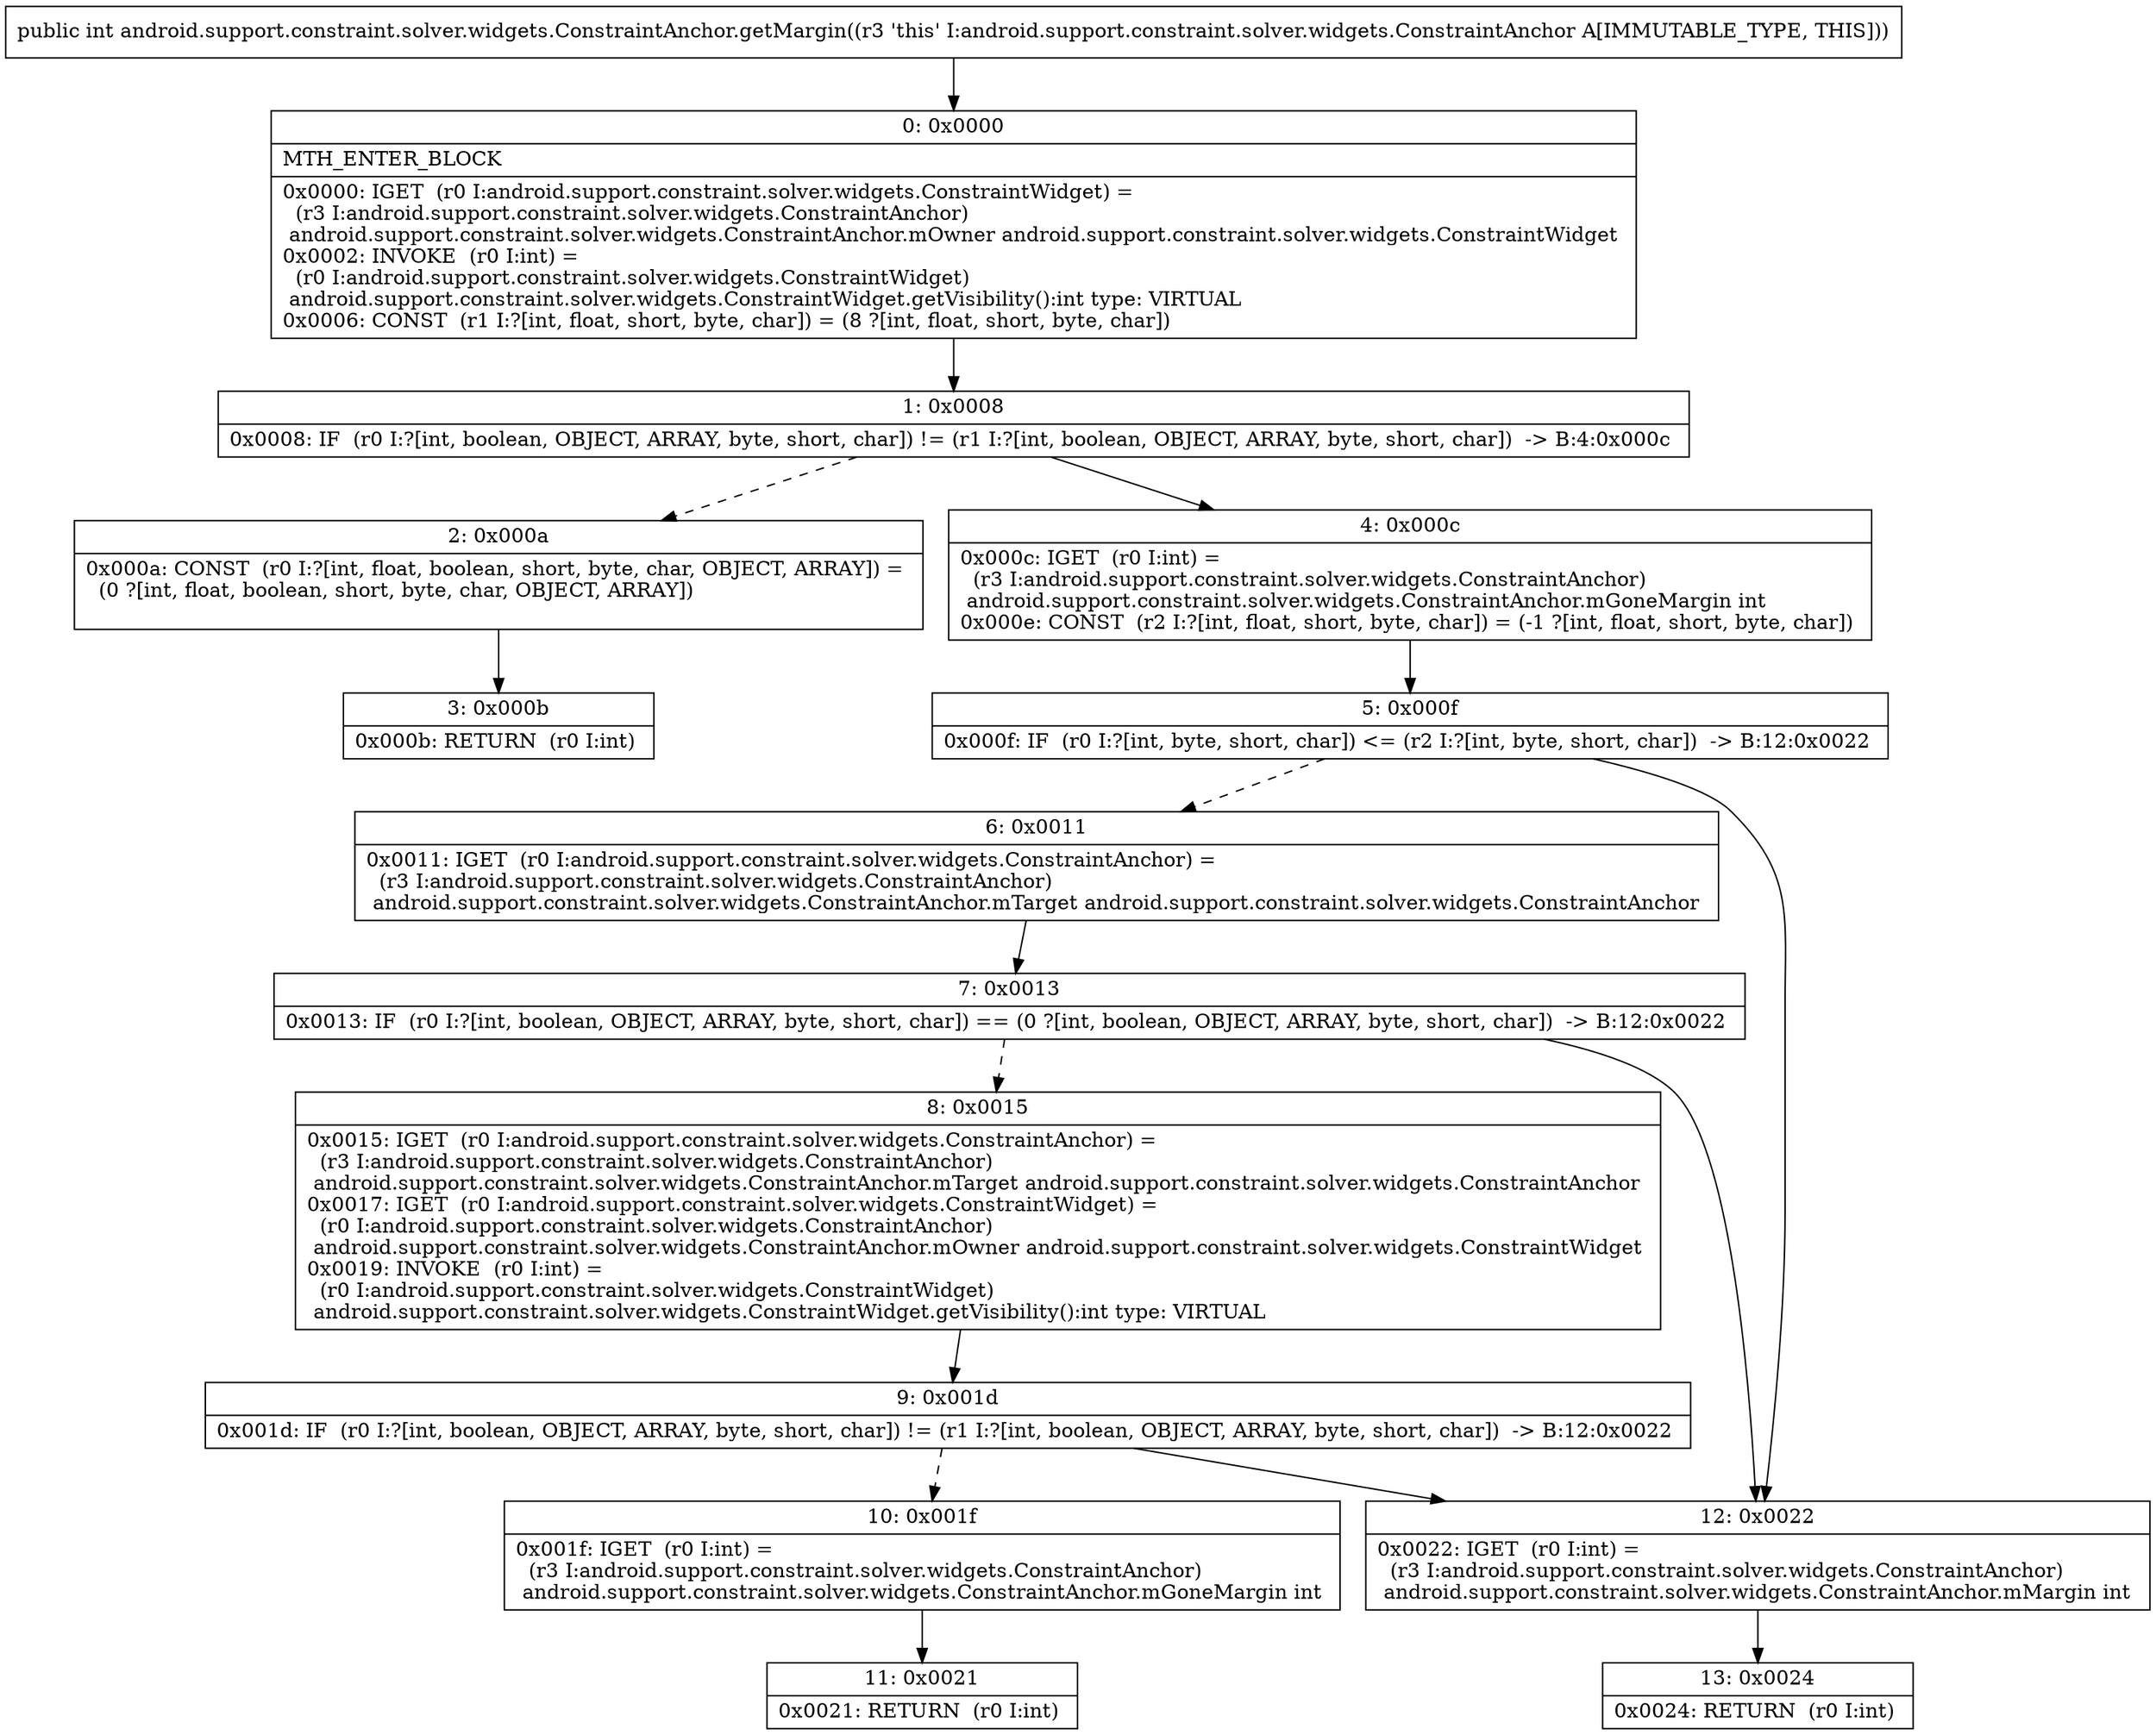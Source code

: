 digraph "CFG forandroid.support.constraint.solver.widgets.ConstraintAnchor.getMargin()I" {
Node_0 [shape=record,label="{0\:\ 0x0000|MTH_ENTER_BLOCK\l|0x0000: IGET  (r0 I:android.support.constraint.solver.widgets.ConstraintWidget) = \l  (r3 I:android.support.constraint.solver.widgets.ConstraintAnchor)\l android.support.constraint.solver.widgets.ConstraintAnchor.mOwner android.support.constraint.solver.widgets.ConstraintWidget \l0x0002: INVOKE  (r0 I:int) = \l  (r0 I:android.support.constraint.solver.widgets.ConstraintWidget)\l android.support.constraint.solver.widgets.ConstraintWidget.getVisibility():int type: VIRTUAL \l0x0006: CONST  (r1 I:?[int, float, short, byte, char]) = (8 ?[int, float, short, byte, char]) \l}"];
Node_1 [shape=record,label="{1\:\ 0x0008|0x0008: IF  (r0 I:?[int, boolean, OBJECT, ARRAY, byte, short, char]) != (r1 I:?[int, boolean, OBJECT, ARRAY, byte, short, char])  \-\> B:4:0x000c \l}"];
Node_2 [shape=record,label="{2\:\ 0x000a|0x000a: CONST  (r0 I:?[int, float, boolean, short, byte, char, OBJECT, ARRAY]) = \l  (0 ?[int, float, boolean, short, byte, char, OBJECT, ARRAY])\l \l}"];
Node_3 [shape=record,label="{3\:\ 0x000b|0x000b: RETURN  (r0 I:int) \l}"];
Node_4 [shape=record,label="{4\:\ 0x000c|0x000c: IGET  (r0 I:int) = \l  (r3 I:android.support.constraint.solver.widgets.ConstraintAnchor)\l android.support.constraint.solver.widgets.ConstraintAnchor.mGoneMargin int \l0x000e: CONST  (r2 I:?[int, float, short, byte, char]) = (\-1 ?[int, float, short, byte, char]) \l}"];
Node_5 [shape=record,label="{5\:\ 0x000f|0x000f: IF  (r0 I:?[int, byte, short, char]) \<= (r2 I:?[int, byte, short, char])  \-\> B:12:0x0022 \l}"];
Node_6 [shape=record,label="{6\:\ 0x0011|0x0011: IGET  (r0 I:android.support.constraint.solver.widgets.ConstraintAnchor) = \l  (r3 I:android.support.constraint.solver.widgets.ConstraintAnchor)\l android.support.constraint.solver.widgets.ConstraintAnchor.mTarget android.support.constraint.solver.widgets.ConstraintAnchor \l}"];
Node_7 [shape=record,label="{7\:\ 0x0013|0x0013: IF  (r0 I:?[int, boolean, OBJECT, ARRAY, byte, short, char]) == (0 ?[int, boolean, OBJECT, ARRAY, byte, short, char])  \-\> B:12:0x0022 \l}"];
Node_8 [shape=record,label="{8\:\ 0x0015|0x0015: IGET  (r0 I:android.support.constraint.solver.widgets.ConstraintAnchor) = \l  (r3 I:android.support.constraint.solver.widgets.ConstraintAnchor)\l android.support.constraint.solver.widgets.ConstraintAnchor.mTarget android.support.constraint.solver.widgets.ConstraintAnchor \l0x0017: IGET  (r0 I:android.support.constraint.solver.widgets.ConstraintWidget) = \l  (r0 I:android.support.constraint.solver.widgets.ConstraintAnchor)\l android.support.constraint.solver.widgets.ConstraintAnchor.mOwner android.support.constraint.solver.widgets.ConstraintWidget \l0x0019: INVOKE  (r0 I:int) = \l  (r0 I:android.support.constraint.solver.widgets.ConstraintWidget)\l android.support.constraint.solver.widgets.ConstraintWidget.getVisibility():int type: VIRTUAL \l}"];
Node_9 [shape=record,label="{9\:\ 0x001d|0x001d: IF  (r0 I:?[int, boolean, OBJECT, ARRAY, byte, short, char]) != (r1 I:?[int, boolean, OBJECT, ARRAY, byte, short, char])  \-\> B:12:0x0022 \l}"];
Node_10 [shape=record,label="{10\:\ 0x001f|0x001f: IGET  (r0 I:int) = \l  (r3 I:android.support.constraint.solver.widgets.ConstraintAnchor)\l android.support.constraint.solver.widgets.ConstraintAnchor.mGoneMargin int \l}"];
Node_11 [shape=record,label="{11\:\ 0x0021|0x0021: RETURN  (r0 I:int) \l}"];
Node_12 [shape=record,label="{12\:\ 0x0022|0x0022: IGET  (r0 I:int) = \l  (r3 I:android.support.constraint.solver.widgets.ConstraintAnchor)\l android.support.constraint.solver.widgets.ConstraintAnchor.mMargin int \l}"];
Node_13 [shape=record,label="{13\:\ 0x0024|0x0024: RETURN  (r0 I:int) \l}"];
MethodNode[shape=record,label="{public int android.support.constraint.solver.widgets.ConstraintAnchor.getMargin((r3 'this' I:android.support.constraint.solver.widgets.ConstraintAnchor A[IMMUTABLE_TYPE, THIS])) }"];
MethodNode -> Node_0;
Node_0 -> Node_1;
Node_1 -> Node_2[style=dashed];
Node_1 -> Node_4;
Node_2 -> Node_3;
Node_4 -> Node_5;
Node_5 -> Node_6[style=dashed];
Node_5 -> Node_12;
Node_6 -> Node_7;
Node_7 -> Node_8[style=dashed];
Node_7 -> Node_12;
Node_8 -> Node_9;
Node_9 -> Node_10[style=dashed];
Node_9 -> Node_12;
Node_10 -> Node_11;
Node_12 -> Node_13;
}

